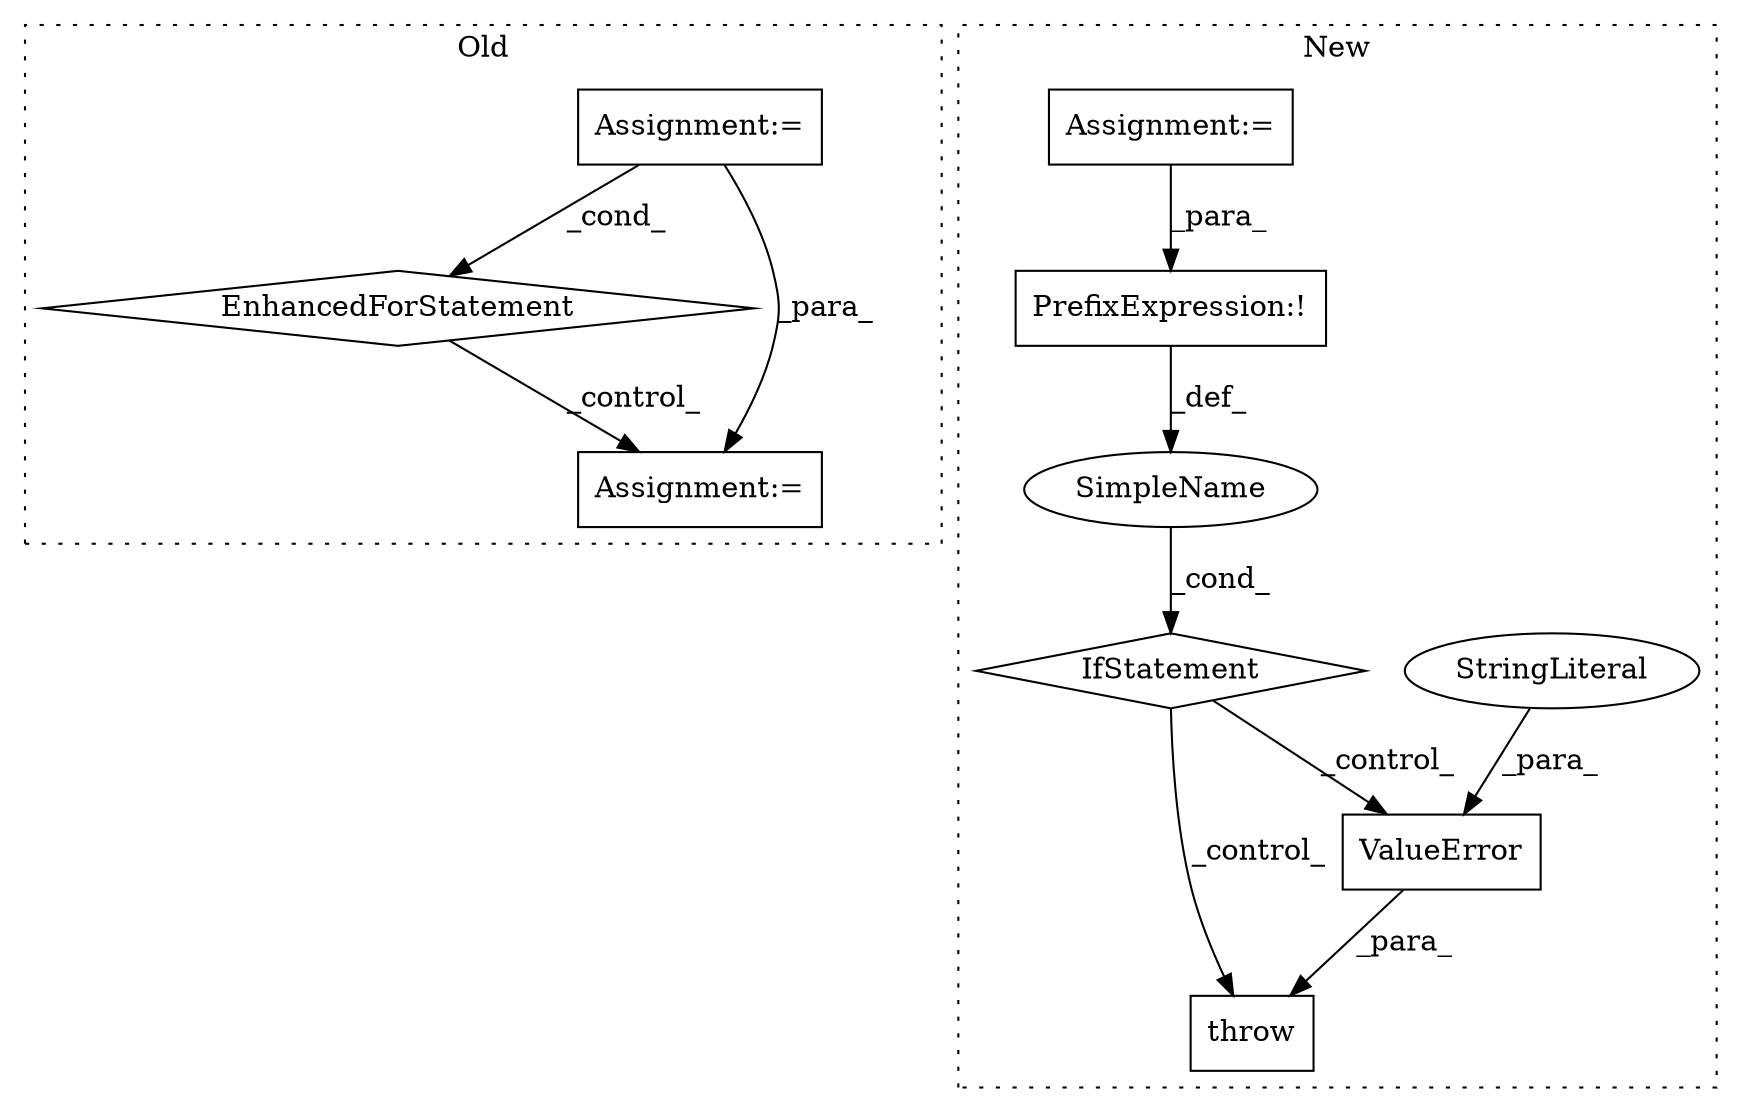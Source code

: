 digraph G {
subgraph cluster0 {
1 [label="EnhancedForStatement" a="70" s="2891,3654" l="53,2" shape="diamond"];
7 [label="Assignment:=" a="7" s="2891,3654" l="53,2" shape="box"];
9 [label="Assignment:=" a="7" s="3669" l="1" shape="box"];
label = "Old";
style="dotted";
}
subgraph cluster1 {
2 [label="ValueError" a="32" s="2345,2460" l="11,1" shape="box"];
3 [label="IfStatement" a="25" s="2180,2196" l="4,2" shape="diamond"];
4 [label="SimpleName" a="42" s="" l="" shape="ellipse"];
5 [label="throw" a="53" s="2339" l="6" shape="box"];
6 [label="StringLiteral" a="45" s="2356" l="104" shape="ellipse"];
8 [label="Assignment:=" a="7" s="2117" l="11" shape="box"];
10 [label="PrefixExpression:!" a="38" s="2184" l="1" shape="box"];
label = "New";
style="dotted";
}
1 -> 9 [label="_control_"];
2 -> 5 [label="_para_"];
3 -> 2 [label="_control_"];
3 -> 5 [label="_control_"];
4 -> 3 [label="_cond_"];
6 -> 2 [label="_para_"];
7 -> 9 [label="_para_"];
7 -> 1 [label="_cond_"];
8 -> 10 [label="_para_"];
10 -> 4 [label="_def_"];
}